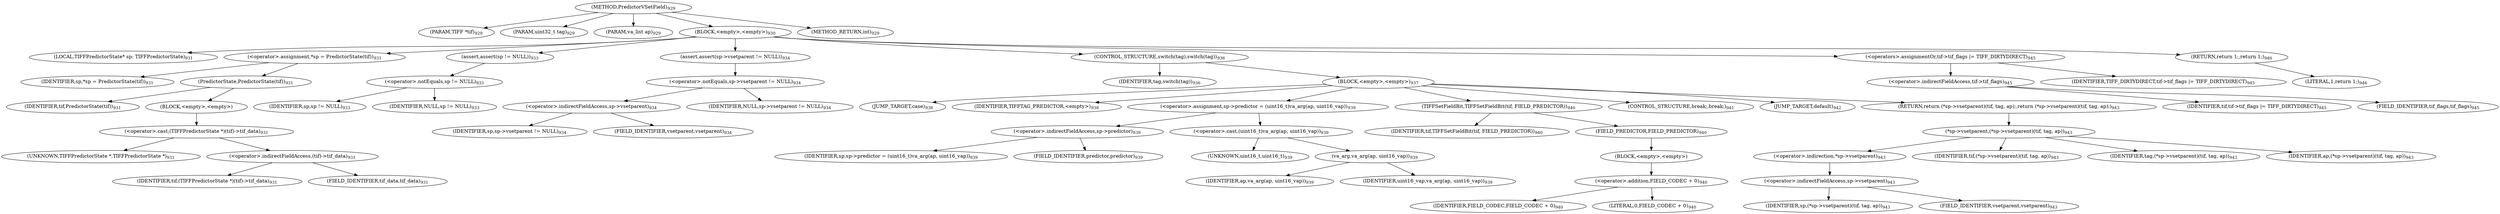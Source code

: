 digraph "PredictorVSetField" {  
"39255" [label = <(METHOD,PredictorVSetField)<SUB>929</SUB>> ]
"39256" [label = <(PARAM,TIFF *tif)<SUB>929</SUB>> ]
"39257" [label = <(PARAM,uint32_t tag)<SUB>929</SUB>> ]
"39258" [label = <(PARAM,va_list ap)<SUB>929</SUB>> ]
"39259" [label = <(BLOCK,&lt;empty&gt;,&lt;empty&gt;)<SUB>930</SUB>> ]
"39260" [label = <(LOCAL,TIFFPredictorState* sp: TIFFPredictorState)<SUB>931</SUB>> ]
"39261" [label = <(&lt;operator&gt;.assignment,*sp = PredictorState(tif))<SUB>931</SUB>> ]
"39262" [label = <(IDENTIFIER,sp,*sp = PredictorState(tif))<SUB>931</SUB>> ]
"39263" [label = <(PredictorState,PredictorState(tif))<SUB>931</SUB>> ]
"39264" [label = <(IDENTIFIER,tif,PredictorState(tif))<SUB>931</SUB>> ]
"39265" [label = <(BLOCK,&lt;empty&gt;,&lt;empty&gt;)> ]
"39266" [label = <(&lt;operator&gt;.cast,(TIFFPredictorState *)(tif)-&gt;tif_data)<SUB>931</SUB>> ]
"39267" [label = <(UNKNOWN,TIFFPredictorState *,TIFFPredictorState *)<SUB>931</SUB>> ]
"39268" [label = <(&lt;operator&gt;.indirectFieldAccess,(tif)-&gt;tif_data)<SUB>931</SUB>> ]
"39269" [label = <(IDENTIFIER,tif,(TIFFPredictorState *)(tif)-&gt;tif_data)<SUB>931</SUB>> ]
"39270" [label = <(FIELD_IDENTIFIER,tif_data,tif_data)<SUB>931</SUB>> ]
"39271" [label = <(assert,assert(sp != NULL))<SUB>933</SUB>> ]
"39272" [label = <(&lt;operator&gt;.notEquals,sp != NULL)<SUB>933</SUB>> ]
"39273" [label = <(IDENTIFIER,sp,sp != NULL)<SUB>933</SUB>> ]
"39274" [label = <(IDENTIFIER,NULL,sp != NULL)<SUB>933</SUB>> ]
"39275" [label = <(assert,assert(sp-&gt;vsetparent != NULL))<SUB>934</SUB>> ]
"39276" [label = <(&lt;operator&gt;.notEquals,sp-&gt;vsetparent != NULL)<SUB>934</SUB>> ]
"39277" [label = <(&lt;operator&gt;.indirectFieldAccess,sp-&gt;vsetparent)<SUB>934</SUB>> ]
"39278" [label = <(IDENTIFIER,sp,sp-&gt;vsetparent != NULL)<SUB>934</SUB>> ]
"39279" [label = <(FIELD_IDENTIFIER,vsetparent,vsetparent)<SUB>934</SUB>> ]
"39280" [label = <(IDENTIFIER,NULL,sp-&gt;vsetparent != NULL)<SUB>934</SUB>> ]
"39281" [label = <(CONTROL_STRUCTURE,switch(tag),switch(tag))<SUB>936</SUB>> ]
"39282" [label = <(IDENTIFIER,tag,switch(tag))<SUB>936</SUB>> ]
"39283" [label = <(BLOCK,&lt;empty&gt;,&lt;empty&gt;)<SUB>937</SUB>> ]
"39284" [label = <(JUMP_TARGET,case)<SUB>938</SUB>> ]
"39285" [label = <(IDENTIFIER,TIFFTAG_PREDICTOR,&lt;empty&gt;)<SUB>938</SUB>> ]
"39286" [label = <(&lt;operator&gt;.assignment,sp-&gt;predictor = (uint16_t)va_arg(ap, uint16_vap))<SUB>939</SUB>> ]
"39287" [label = <(&lt;operator&gt;.indirectFieldAccess,sp-&gt;predictor)<SUB>939</SUB>> ]
"39288" [label = <(IDENTIFIER,sp,sp-&gt;predictor = (uint16_t)va_arg(ap, uint16_vap))<SUB>939</SUB>> ]
"39289" [label = <(FIELD_IDENTIFIER,predictor,predictor)<SUB>939</SUB>> ]
"39290" [label = <(&lt;operator&gt;.cast,(uint16_t)va_arg(ap, uint16_vap))<SUB>939</SUB>> ]
"39291" [label = <(UNKNOWN,uint16_t,uint16_t)<SUB>939</SUB>> ]
"39292" [label = <(va_arg,va_arg(ap, uint16_vap))<SUB>939</SUB>> ]
"39293" [label = <(IDENTIFIER,ap,va_arg(ap, uint16_vap))<SUB>939</SUB>> ]
"39294" [label = <(IDENTIFIER,uint16_vap,va_arg(ap, uint16_vap))<SUB>939</SUB>> ]
"39295" [label = <(TIFFSetFieldBit,TIFFSetFieldBit(tif, FIELD_PREDICTOR))<SUB>940</SUB>> ]
"39296" [label = <(IDENTIFIER,tif,TIFFSetFieldBit(tif, FIELD_PREDICTOR))<SUB>940</SUB>> ]
"39297" [label = <(FIELD_PREDICTOR,FIELD_PREDICTOR)<SUB>940</SUB>> ]
"39298" [label = <(BLOCK,&lt;empty&gt;,&lt;empty&gt;)> ]
"39299" [label = <(&lt;operator&gt;.addition,FIELD_CODEC + 0)<SUB>940</SUB>> ]
"39300" [label = <(IDENTIFIER,FIELD_CODEC,FIELD_CODEC + 0)<SUB>940</SUB>> ]
"39301" [label = <(LITERAL,0,FIELD_CODEC + 0)<SUB>940</SUB>> ]
"39302" [label = <(CONTROL_STRUCTURE,break;,break;)<SUB>941</SUB>> ]
"39303" [label = <(JUMP_TARGET,default)<SUB>942</SUB>> ]
"39304" [label = <(RETURN,return (*sp-&gt;vsetparent)(tif, tag, ap);,return (*sp-&gt;vsetparent)(tif, tag, ap);)<SUB>943</SUB>> ]
"39305" [label = <(*sp-&gt;vsetparent,(*sp-&gt;vsetparent)(tif, tag, ap))<SUB>943</SUB>> ]
"39306" [label = <(&lt;operator&gt;.indirection,*sp-&gt;vsetparent)<SUB>943</SUB>> ]
"39307" [label = <(&lt;operator&gt;.indirectFieldAccess,sp-&gt;vsetparent)<SUB>943</SUB>> ]
"39308" [label = <(IDENTIFIER,sp,(*sp-&gt;vsetparent)(tif, tag, ap))<SUB>943</SUB>> ]
"39309" [label = <(FIELD_IDENTIFIER,vsetparent,vsetparent)<SUB>943</SUB>> ]
"39310" [label = <(IDENTIFIER,tif,(*sp-&gt;vsetparent)(tif, tag, ap))<SUB>943</SUB>> ]
"39311" [label = <(IDENTIFIER,tag,(*sp-&gt;vsetparent)(tif, tag, ap))<SUB>943</SUB>> ]
"39312" [label = <(IDENTIFIER,ap,(*sp-&gt;vsetparent)(tif, tag, ap))<SUB>943</SUB>> ]
"39313" [label = <(&lt;operators&gt;.assignmentOr,tif-&gt;tif_flags |= TIFF_DIRTYDIRECT)<SUB>945</SUB>> ]
"39314" [label = <(&lt;operator&gt;.indirectFieldAccess,tif-&gt;tif_flags)<SUB>945</SUB>> ]
"39315" [label = <(IDENTIFIER,tif,tif-&gt;tif_flags |= TIFF_DIRTYDIRECT)<SUB>945</SUB>> ]
"39316" [label = <(FIELD_IDENTIFIER,tif_flags,tif_flags)<SUB>945</SUB>> ]
"39317" [label = <(IDENTIFIER,TIFF_DIRTYDIRECT,tif-&gt;tif_flags |= TIFF_DIRTYDIRECT)<SUB>945</SUB>> ]
"39318" [label = <(RETURN,return 1;,return 1;)<SUB>946</SUB>> ]
"39319" [label = <(LITERAL,1,return 1;)<SUB>946</SUB>> ]
"39320" [label = <(METHOD_RETURN,int)<SUB>929</SUB>> ]
  "39255" -> "39256" 
  "39255" -> "39257" 
  "39255" -> "39258" 
  "39255" -> "39259" 
  "39255" -> "39320" 
  "39259" -> "39260" 
  "39259" -> "39261" 
  "39259" -> "39271" 
  "39259" -> "39275" 
  "39259" -> "39281" 
  "39259" -> "39313" 
  "39259" -> "39318" 
  "39261" -> "39262" 
  "39261" -> "39263" 
  "39263" -> "39264" 
  "39263" -> "39265" 
  "39265" -> "39266" 
  "39266" -> "39267" 
  "39266" -> "39268" 
  "39268" -> "39269" 
  "39268" -> "39270" 
  "39271" -> "39272" 
  "39272" -> "39273" 
  "39272" -> "39274" 
  "39275" -> "39276" 
  "39276" -> "39277" 
  "39276" -> "39280" 
  "39277" -> "39278" 
  "39277" -> "39279" 
  "39281" -> "39282" 
  "39281" -> "39283" 
  "39283" -> "39284" 
  "39283" -> "39285" 
  "39283" -> "39286" 
  "39283" -> "39295" 
  "39283" -> "39302" 
  "39283" -> "39303" 
  "39283" -> "39304" 
  "39286" -> "39287" 
  "39286" -> "39290" 
  "39287" -> "39288" 
  "39287" -> "39289" 
  "39290" -> "39291" 
  "39290" -> "39292" 
  "39292" -> "39293" 
  "39292" -> "39294" 
  "39295" -> "39296" 
  "39295" -> "39297" 
  "39297" -> "39298" 
  "39298" -> "39299" 
  "39299" -> "39300" 
  "39299" -> "39301" 
  "39304" -> "39305" 
  "39305" -> "39306" 
  "39305" -> "39310" 
  "39305" -> "39311" 
  "39305" -> "39312" 
  "39306" -> "39307" 
  "39307" -> "39308" 
  "39307" -> "39309" 
  "39313" -> "39314" 
  "39313" -> "39317" 
  "39314" -> "39315" 
  "39314" -> "39316" 
  "39318" -> "39319" 
}
